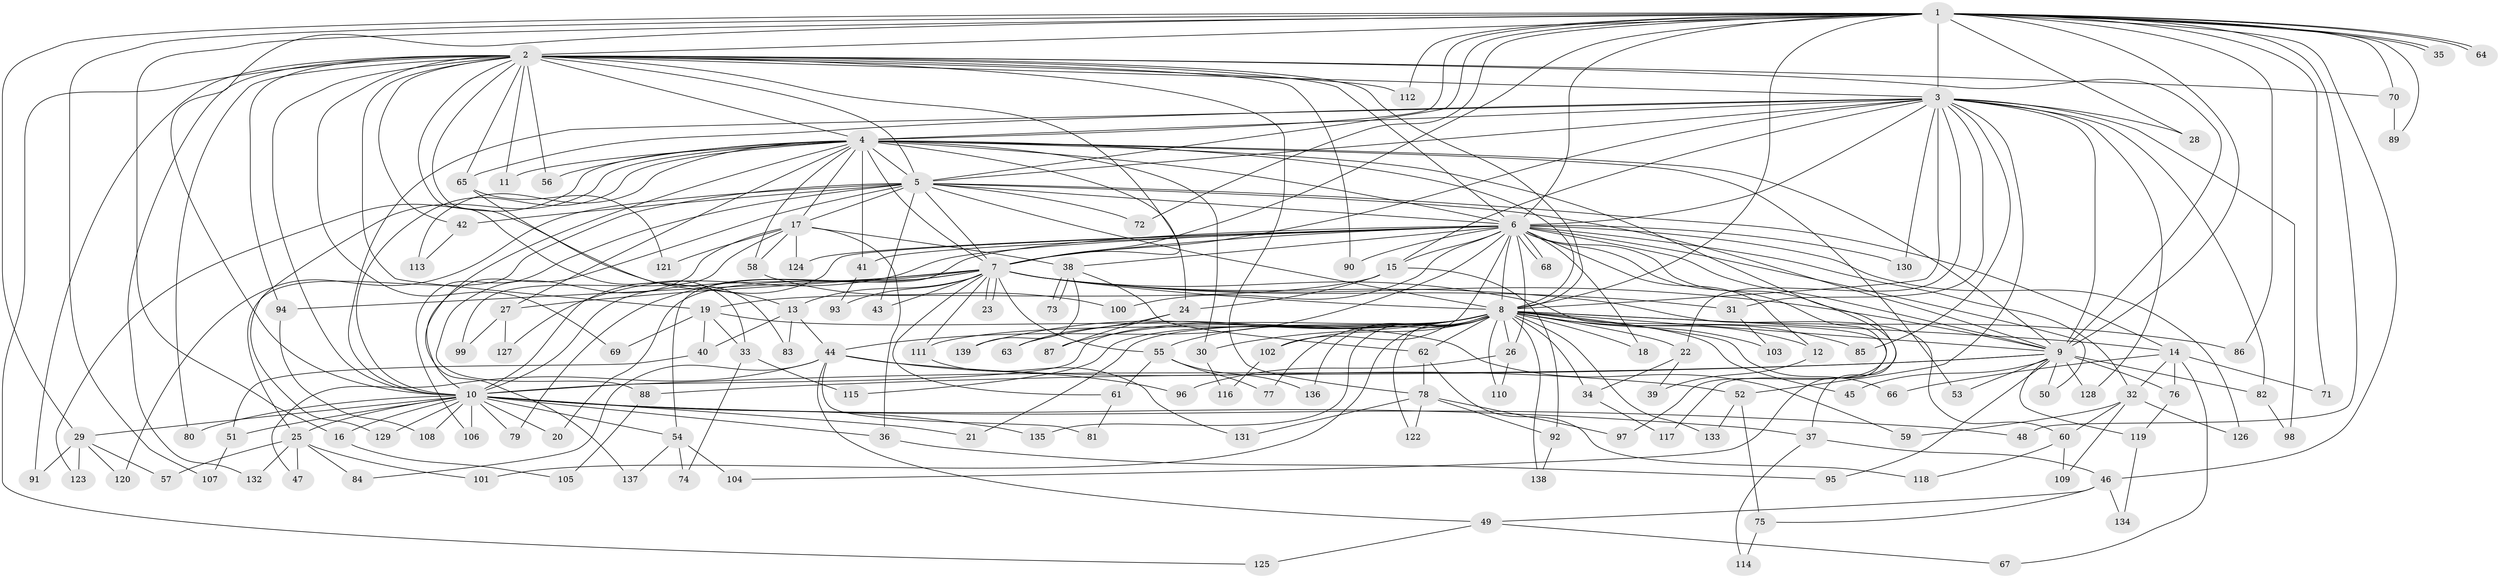 // coarse degree distribution, {20: 0.009433962264150943, 22: 0.018867924528301886, 26: 0.02830188679245283, 44: 0.009433962264150943, 15: 0.009433962264150943, 2: 0.5754716981132075, 3: 0.1509433962264151, 5: 0.04716981132075472, 7: 0.02830188679245283, 6: 0.018867924528301886, 9: 0.009433962264150943, 4: 0.08490566037735849, 8: 0.009433962264150943}
// Generated by graph-tools (version 1.1) at 2025/23/03/03/25 07:23:37]
// undirected, 139 vertices, 303 edges
graph export_dot {
graph [start="1"]
  node [color=gray90,style=filled];
  1;
  2;
  3;
  4;
  5;
  6;
  7;
  8;
  9;
  10;
  11;
  12;
  13;
  14;
  15;
  16;
  17;
  18;
  19;
  20;
  21;
  22;
  23;
  24;
  25;
  26;
  27;
  28;
  29;
  30;
  31;
  32;
  33;
  34;
  35;
  36;
  37;
  38;
  39;
  40;
  41;
  42;
  43;
  44;
  45;
  46;
  47;
  48;
  49;
  50;
  51;
  52;
  53;
  54;
  55;
  56;
  57;
  58;
  59;
  60;
  61;
  62;
  63;
  64;
  65;
  66;
  67;
  68;
  69;
  70;
  71;
  72;
  73;
  74;
  75;
  76;
  77;
  78;
  79;
  80;
  81;
  82;
  83;
  84;
  85;
  86;
  87;
  88;
  89;
  90;
  91;
  92;
  93;
  94;
  95;
  96;
  97;
  98;
  99;
  100;
  101;
  102;
  103;
  104;
  105;
  106;
  107;
  108;
  109;
  110;
  111;
  112;
  113;
  114;
  115;
  116;
  117;
  118;
  119;
  120;
  121;
  122;
  123;
  124;
  125;
  126;
  127;
  128;
  129;
  130;
  131;
  132;
  133;
  134;
  135;
  136;
  137;
  138;
  139;
  1 -- 2;
  1 -- 3;
  1 -- 4;
  1 -- 5;
  1 -- 6;
  1 -- 7;
  1 -- 8;
  1 -- 9;
  1 -- 10;
  1 -- 16;
  1 -- 28;
  1 -- 29;
  1 -- 35;
  1 -- 35;
  1 -- 46;
  1 -- 48;
  1 -- 64;
  1 -- 64;
  1 -- 70;
  1 -- 71;
  1 -- 72;
  1 -- 86;
  1 -- 89;
  1 -- 107;
  1 -- 112;
  2 -- 3;
  2 -- 4;
  2 -- 5;
  2 -- 6;
  2 -- 7;
  2 -- 8;
  2 -- 9;
  2 -- 10;
  2 -- 11;
  2 -- 13;
  2 -- 19;
  2 -- 33;
  2 -- 42;
  2 -- 56;
  2 -- 65;
  2 -- 69;
  2 -- 70;
  2 -- 78;
  2 -- 80;
  2 -- 90;
  2 -- 91;
  2 -- 94;
  2 -- 112;
  2 -- 125;
  2 -- 132;
  3 -- 4;
  3 -- 5;
  3 -- 6;
  3 -- 7;
  3 -- 8;
  3 -- 9;
  3 -- 10;
  3 -- 15;
  3 -- 22;
  3 -- 28;
  3 -- 31;
  3 -- 52;
  3 -- 65;
  3 -- 82;
  3 -- 85;
  3 -- 98;
  3 -- 128;
  3 -- 130;
  4 -- 5;
  4 -- 6;
  4 -- 7;
  4 -- 8;
  4 -- 9;
  4 -- 10;
  4 -- 11;
  4 -- 17;
  4 -- 24;
  4 -- 27;
  4 -- 30;
  4 -- 41;
  4 -- 53;
  4 -- 56;
  4 -- 58;
  4 -- 113;
  4 -- 117;
  4 -- 123;
  4 -- 129;
  4 -- 137;
  5 -- 6;
  5 -- 7;
  5 -- 8;
  5 -- 9;
  5 -- 10;
  5 -- 14;
  5 -- 17;
  5 -- 25;
  5 -- 42;
  5 -- 43;
  5 -- 72;
  5 -- 106;
  5 -- 120;
  6 -- 7;
  6 -- 8;
  6 -- 9;
  6 -- 10;
  6 -- 12;
  6 -- 15;
  6 -- 18;
  6 -- 26;
  6 -- 32;
  6 -- 37;
  6 -- 38;
  6 -- 41;
  6 -- 44;
  6 -- 50;
  6 -- 54;
  6 -- 68;
  6 -- 68;
  6 -- 90;
  6 -- 97;
  6 -- 100;
  6 -- 102;
  6 -- 124;
  6 -- 126;
  6 -- 127;
  6 -- 130;
  7 -- 8;
  7 -- 9;
  7 -- 10;
  7 -- 13;
  7 -- 20;
  7 -- 23;
  7 -- 23;
  7 -- 27;
  7 -- 31;
  7 -- 43;
  7 -- 55;
  7 -- 60;
  7 -- 61;
  7 -- 79;
  7 -- 93;
  7 -- 94;
  7 -- 104;
  7 -- 111;
  8 -- 9;
  8 -- 10;
  8 -- 12;
  8 -- 14;
  8 -- 18;
  8 -- 21;
  8 -- 22;
  8 -- 26;
  8 -- 30;
  8 -- 34;
  8 -- 45;
  8 -- 55;
  8 -- 62;
  8 -- 63;
  8 -- 66;
  8 -- 77;
  8 -- 85;
  8 -- 86;
  8 -- 87;
  8 -- 101;
  8 -- 102;
  8 -- 103;
  8 -- 110;
  8 -- 111;
  8 -- 115;
  8 -- 122;
  8 -- 133;
  8 -- 135;
  8 -- 136;
  8 -- 138;
  8 -- 139;
  9 -- 10;
  9 -- 45;
  9 -- 50;
  9 -- 53;
  9 -- 76;
  9 -- 82;
  9 -- 88;
  9 -- 95;
  9 -- 119;
  9 -- 128;
  10 -- 16;
  10 -- 20;
  10 -- 21;
  10 -- 25;
  10 -- 29;
  10 -- 36;
  10 -- 37;
  10 -- 48;
  10 -- 51;
  10 -- 54;
  10 -- 79;
  10 -- 80;
  10 -- 106;
  10 -- 108;
  10 -- 129;
  10 -- 135;
  12 -- 39;
  13 -- 40;
  13 -- 44;
  13 -- 83;
  14 -- 32;
  14 -- 66;
  14 -- 67;
  14 -- 71;
  14 -- 76;
  15 -- 19;
  15 -- 24;
  15 -- 92;
  16 -- 105;
  17 -- 36;
  17 -- 38;
  17 -- 58;
  17 -- 88;
  17 -- 99;
  17 -- 121;
  17 -- 124;
  19 -- 33;
  19 -- 40;
  19 -- 59;
  19 -- 69;
  22 -- 34;
  22 -- 39;
  24 -- 63;
  24 -- 87;
  25 -- 47;
  25 -- 57;
  25 -- 84;
  25 -- 101;
  25 -- 132;
  26 -- 96;
  26 -- 110;
  27 -- 99;
  27 -- 127;
  29 -- 57;
  29 -- 91;
  29 -- 120;
  29 -- 123;
  30 -- 116;
  31 -- 103;
  32 -- 59;
  32 -- 60;
  32 -- 109;
  32 -- 126;
  33 -- 74;
  33 -- 115;
  34 -- 117;
  36 -- 95;
  37 -- 46;
  37 -- 114;
  38 -- 62;
  38 -- 73;
  38 -- 73;
  38 -- 139;
  40 -- 51;
  41 -- 93;
  42 -- 113;
  44 -- 47;
  44 -- 49;
  44 -- 52;
  44 -- 81;
  44 -- 84;
  44 -- 96;
  46 -- 49;
  46 -- 75;
  46 -- 134;
  49 -- 67;
  49 -- 125;
  51 -- 107;
  52 -- 75;
  52 -- 133;
  54 -- 74;
  54 -- 104;
  54 -- 137;
  55 -- 61;
  55 -- 77;
  55 -- 136;
  58 -- 100;
  60 -- 109;
  60 -- 118;
  61 -- 81;
  62 -- 78;
  62 -- 118;
  65 -- 83;
  65 -- 121;
  70 -- 89;
  75 -- 114;
  76 -- 119;
  78 -- 92;
  78 -- 97;
  78 -- 122;
  78 -- 131;
  82 -- 98;
  88 -- 105;
  92 -- 138;
  94 -- 108;
  102 -- 116;
  111 -- 131;
  119 -- 134;
}
